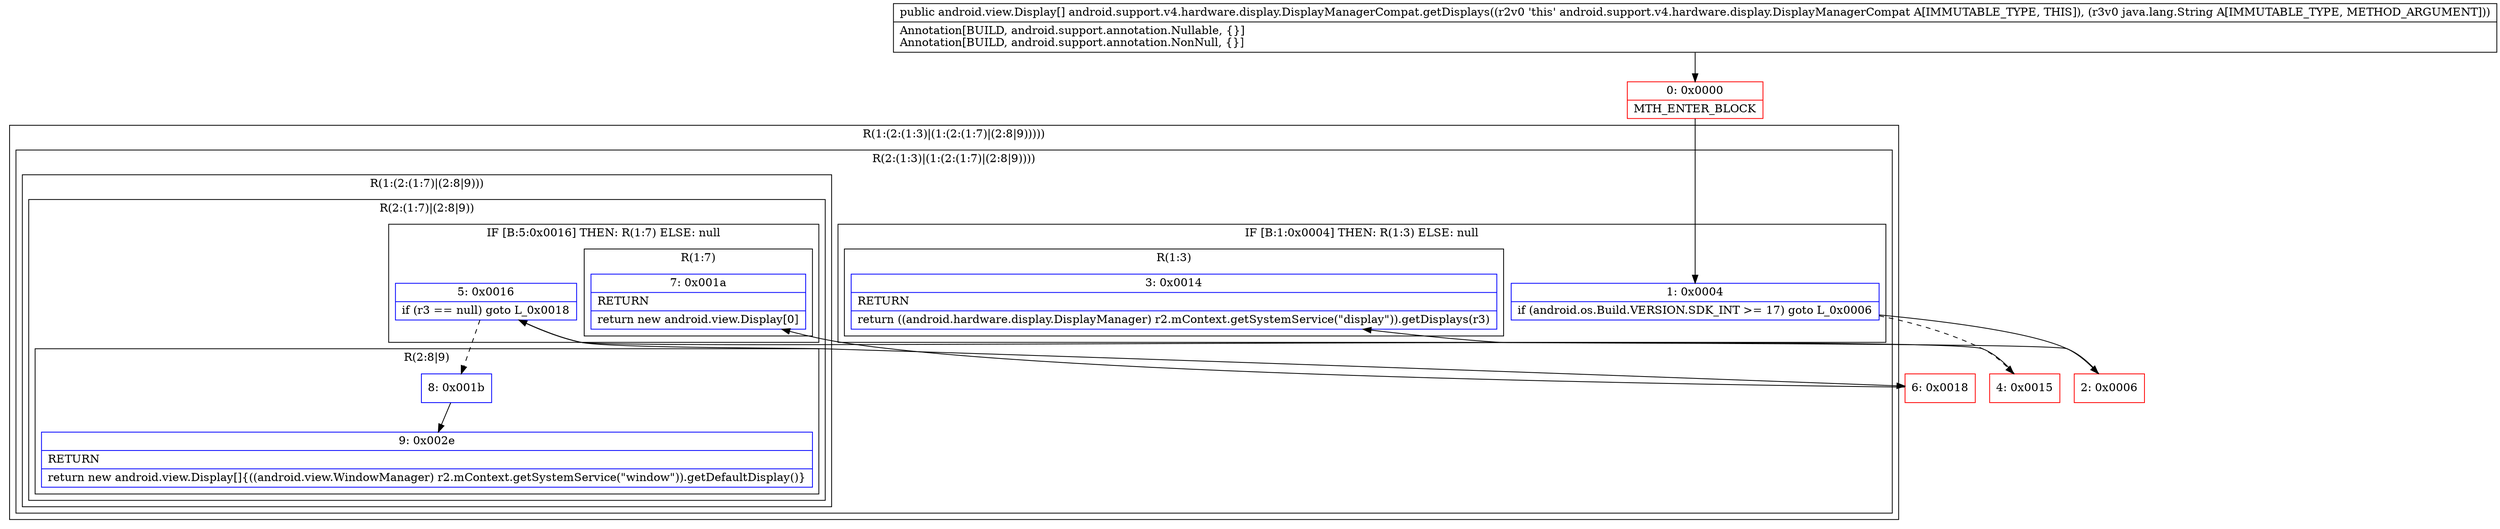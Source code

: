 digraph "CFG forandroid.support.v4.hardware.display.DisplayManagerCompat.getDisplays(Ljava\/lang\/String;)[Landroid\/view\/Display;" {
subgraph cluster_Region_1962207035 {
label = "R(1:(2:(1:3)|(1:(2:(1:7)|(2:8|9)))))";
node [shape=record,color=blue];
subgraph cluster_Region_108545190 {
label = "R(2:(1:3)|(1:(2:(1:7)|(2:8|9))))";
node [shape=record,color=blue];
subgraph cluster_IfRegion_720456376 {
label = "IF [B:1:0x0004] THEN: R(1:3) ELSE: null";
node [shape=record,color=blue];
Node_1 [shape=record,label="{1\:\ 0x0004|if (android.os.Build.VERSION.SDK_INT \>= 17) goto L_0x0006\l}"];
subgraph cluster_Region_55387283 {
label = "R(1:3)";
node [shape=record,color=blue];
Node_3 [shape=record,label="{3\:\ 0x0014|RETURN\l|return ((android.hardware.display.DisplayManager) r2.mContext.getSystemService(\"display\")).getDisplays(r3)\l}"];
}
}
subgraph cluster_Region_1347671806 {
label = "R(1:(2:(1:7)|(2:8|9)))";
node [shape=record,color=blue];
subgraph cluster_Region_348841254 {
label = "R(2:(1:7)|(2:8|9))";
node [shape=record,color=blue];
subgraph cluster_IfRegion_885967245 {
label = "IF [B:5:0x0016] THEN: R(1:7) ELSE: null";
node [shape=record,color=blue];
Node_5 [shape=record,label="{5\:\ 0x0016|if (r3 == null) goto L_0x0018\l}"];
subgraph cluster_Region_1590495803 {
label = "R(1:7)";
node [shape=record,color=blue];
Node_7 [shape=record,label="{7\:\ 0x001a|RETURN\l|return new android.view.Display[0]\l}"];
}
}
subgraph cluster_Region_275239738 {
label = "R(2:8|9)";
node [shape=record,color=blue];
Node_8 [shape=record,label="{8\:\ 0x001b}"];
Node_9 [shape=record,label="{9\:\ 0x002e|RETURN\l|return new android.view.Display[]\{((android.view.WindowManager) r2.mContext.getSystemService(\"window\")).getDefaultDisplay()\}\l}"];
}
}
}
}
}
Node_0 [shape=record,color=red,label="{0\:\ 0x0000|MTH_ENTER_BLOCK\l}"];
Node_2 [shape=record,color=red,label="{2\:\ 0x0006}"];
Node_4 [shape=record,color=red,label="{4\:\ 0x0015}"];
Node_6 [shape=record,color=red,label="{6\:\ 0x0018}"];
MethodNode[shape=record,label="{public android.view.Display[] android.support.v4.hardware.display.DisplayManagerCompat.getDisplays((r2v0 'this' android.support.v4.hardware.display.DisplayManagerCompat A[IMMUTABLE_TYPE, THIS]), (r3v0 java.lang.String A[IMMUTABLE_TYPE, METHOD_ARGUMENT]))  | Annotation[BUILD, android.support.annotation.Nullable, \{\}]\lAnnotation[BUILD, android.support.annotation.NonNull, \{\}]\l}"];
MethodNode -> Node_0;
Node_1 -> Node_2;
Node_1 -> Node_4[style=dashed];
Node_5 -> Node_6;
Node_5 -> Node_8[style=dashed];
Node_8 -> Node_9;
Node_0 -> Node_1;
Node_2 -> Node_3;
Node_4 -> Node_5;
Node_6 -> Node_7;
}

